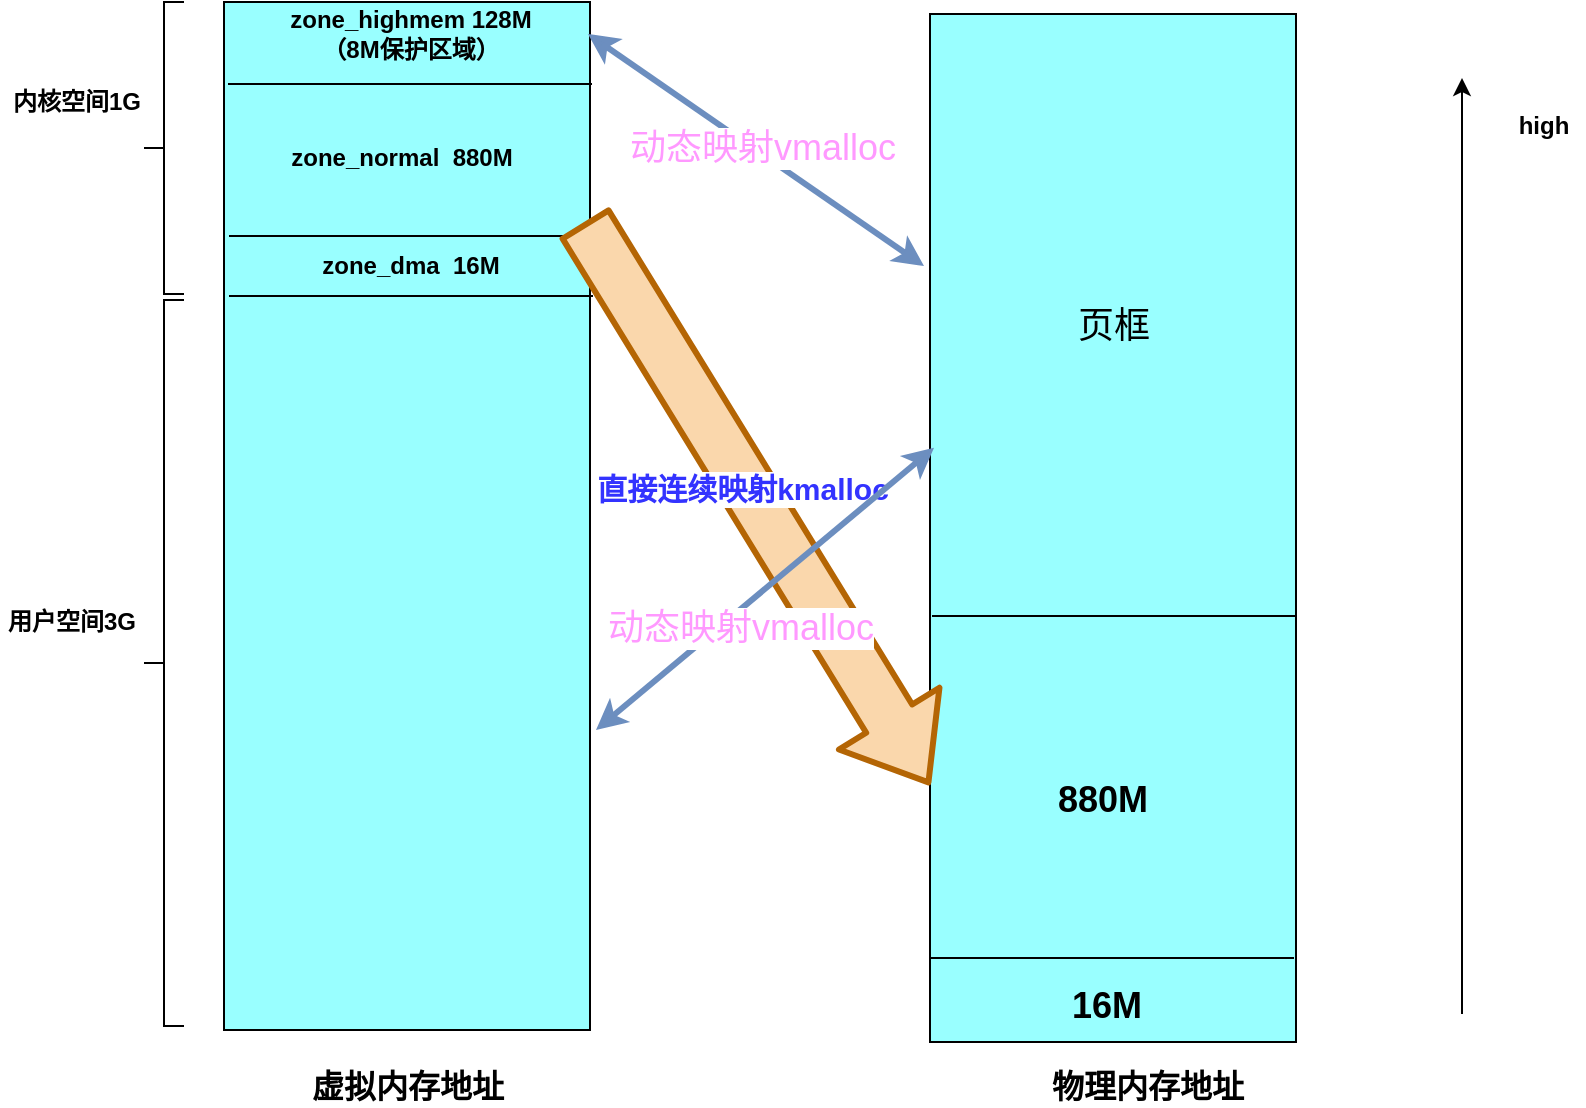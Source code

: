 <mxfile version="14.2.9" type="github">
  <diagram id="AphKpwG8qtrEwqeWzbuZ" name="Page-1">
    <mxGraphModel dx="1394" dy="774" grid="0" gridSize="10" guides="1" tooltips="1" connect="1" arrows="1" fold="1" page="1" pageScale="1" pageWidth="827" pageHeight="1169" math="0" shadow="0">
      <root>
        <mxCell id="0" />
        <mxCell id="1" parent="0" />
        <mxCell id="-WYSNxMZ_3AJKxxG_WFC-1" value="" style="whiteSpace=wrap;html=1;fillColor=#99FFFF;" vertex="1" parent="1">
          <mxGeometry x="120" y="160" width="183" height="514" as="geometry" />
        </mxCell>
        <mxCell id="-WYSNxMZ_3AJKxxG_WFC-4" value="" style="endArrow=none;html=1;" edge="1" parent="1">
          <mxGeometry width="50" height="50" relative="1" as="geometry">
            <mxPoint x="122" y="201" as="sourcePoint" />
            <mxPoint x="304" y="201" as="targetPoint" />
            <Array as="points">
              <mxPoint x="217" y="201" />
            </Array>
          </mxGeometry>
        </mxCell>
        <mxCell id="-WYSNxMZ_3AJKxxG_WFC-5" value="" style="endArrow=none;html=1;" edge="1" parent="1">
          <mxGeometry width="50" height="50" relative="1" as="geometry">
            <mxPoint x="122.5" y="277" as="sourcePoint" />
            <mxPoint x="304.5" y="277" as="targetPoint" />
            <Array as="points">
              <mxPoint x="217.5" y="277" />
            </Array>
          </mxGeometry>
        </mxCell>
        <mxCell id="-WYSNxMZ_3AJKxxG_WFC-6" value="&lt;b&gt;zone_highmem 128M&lt;br&gt;（8M保护区域）&lt;/b&gt;" style="text;html=1;strokeColor=none;fillColor=none;align=center;verticalAlign=middle;whiteSpace=wrap;" vertex="1" parent="1">
          <mxGeometry x="127" y="166" width="173" height="20" as="geometry" />
        </mxCell>
        <mxCell id="-WYSNxMZ_3AJKxxG_WFC-7" value="&lt;b&gt;zone_normal&amp;nbsp; 880M&lt;/b&gt;" style="text;html=1;strokeColor=none;fillColor=none;align=center;verticalAlign=middle;whiteSpace=wrap;" vertex="1" parent="1">
          <mxGeometry x="120" y="226" width="178" height="24" as="geometry" />
        </mxCell>
        <mxCell id="-WYSNxMZ_3AJKxxG_WFC-8" value="" style="endArrow=none;html=1;" edge="1" parent="1">
          <mxGeometry width="50" height="50" relative="1" as="geometry">
            <mxPoint x="122.5" y="307" as="sourcePoint" />
            <mxPoint x="304.5" y="307" as="targetPoint" />
            <Array as="points">
              <mxPoint x="217.5" y="307" />
            </Array>
          </mxGeometry>
        </mxCell>
        <mxCell id="-WYSNxMZ_3AJKxxG_WFC-9" value="zone_dma&amp;nbsp; 16M" style="text;html=1;strokeColor=none;fillColor=none;align=center;verticalAlign=middle;whiteSpace=wrap;fontStyle=1" vertex="1" parent="1">
          <mxGeometry x="152" y="282" width="123" height="20" as="geometry" />
        </mxCell>
        <mxCell id="-WYSNxMZ_3AJKxxG_WFC-15" value="" style="shape=curlyBracket;whiteSpace=wrap;html=1;fillColor=#99FFFF;" vertex="1" parent="1">
          <mxGeometry x="80" y="160" width="20" height="146" as="geometry" />
        </mxCell>
        <mxCell id="-WYSNxMZ_3AJKxxG_WFC-16" value="&lt;b&gt;内核空间1G&lt;/b&gt;" style="text;html=1;strokeColor=none;fillColor=none;align=center;verticalAlign=middle;whiteSpace=wrap;" vertex="1" parent="1">
          <mxGeometry x="8" y="198" width="77" height="24" as="geometry" />
        </mxCell>
        <mxCell id="-WYSNxMZ_3AJKxxG_WFC-17" value="" style="endArrow=classic;html=1;" edge="1" parent="1">
          <mxGeometry width="50" height="50" relative="1" as="geometry">
            <mxPoint x="739" y="666" as="sourcePoint" />
            <mxPoint x="739" y="198" as="targetPoint" />
          </mxGeometry>
        </mxCell>
        <mxCell id="-WYSNxMZ_3AJKxxG_WFC-18" value="" style="shape=curlyBracket;whiteSpace=wrap;html=1;fillColor=#99FFFF;" vertex="1" parent="1">
          <mxGeometry x="80" y="309" width="20" height="363" as="geometry" />
        </mxCell>
        <mxCell id="-WYSNxMZ_3AJKxxG_WFC-19" value="&lt;b&gt;用户空间3G&lt;/b&gt;" style="text;html=1;strokeColor=none;fillColor=none;align=center;verticalAlign=middle;whiteSpace=wrap;" vertex="1" parent="1">
          <mxGeometry x="8" y="459.5" width="72" height="20" as="geometry" />
        </mxCell>
        <mxCell id="-WYSNxMZ_3AJKxxG_WFC-20" value="&lt;b&gt;high&lt;/b&gt;" style="text;html=1;strokeColor=none;fillColor=none;align=center;verticalAlign=middle;whiteSpace=wrap;" vertex="1" parent="1">
          <mxGeometry x="760" y="212" width="40" height="20" as="geometry" />
        </mxCell>
        <mxCell id="-WYSNxMZ_3AJKxxG_WFC-21" value="" style="whiteSpace=wrap;html=1;fillColor=#99FFFF;" vertex="1" parent="1">
          <mxGeometry x="473" y="166" width="183" height="514" as="geometry" />
        </mxCell>
        <mxCell id="-WYSNxMZ_3AJKxxG_WFC-23" value="" style="endArrow=none;html=1;" edge="1" parent="1">
          <mxGeometry width="50" height="50" relative="1" as="geometry">
            <mxPoint x="473" y="638" as="sourcePoint" />
            <mxPoint x="655" y="638" as="targetPoint" />
            <Array as="points">
              <mxPoint x="568" y="638" />
            </Array>
          </mxGeometry>
        </mxCell>
        <mxCell id="-WYSNxMZ_3AJKxxG_WFC-26" value="" style="endArrow=none;html=1;" edge="1" parent="1">
          <mxGeometry width="50" height="50" relative="1" as="geometry">
            <mxPoint x="474" y="467" as="sourcePoint" />
            <mxPoint x="656" y="467" as="targetPoint" />
            <Array as="points" />
          </mxGeometry>
        </mxCell>
        <mxCell id="-WYSNxMZ_3AJKxxG_WFC-28" value="&lt;b&gt;&lt;font style=&quot;font-size: 18px&quot;&gt;16M&lt;/font&gt;&lt;/b&gt;" style="text;html=1;strokeColor=none;fillColor=none;align=center;verticalAlign=middle;whiteSpace=wrap;" vertex="1" parent="1">
          <mxGeometry x="536" y="650" width="51" height="24" as="geometry" />
        </mxCell>
        <mxCell id="-WYSNxMZ_3AJKxxG_WFC-29" value="&lt;b&gt;&lt;font style=&quot;font-size: 18px&quot;&gt;880M&lt;/font&gt;&lt;/b&gt;" style="text;html=1;strokeColor=none;fillColor=none;align=center;verticalAlign=middle;whiteSpace=wrap;" vertex="1" parent="1">
          <mxGeometry x="513" y="533" width="93" height="52" as="geometry" />
        </mxCell>
        <mxCell id="-WYSNxMZ_3AJKxxG_WFC-33" value="" style="shape=flexArrow;endArrow=classic;html=1;fontSize=12;verticalAlign=middle;endWidth=29;strokeWidth=3;endSize=11.49;shadow=0;strokeColor=#b46504;fillColor=#fad7ac;width=25;entryX=0;entryY=0.75;entryDx=0;entryDy=0;" edge="1" parent="1" target="-WYSNxMZ_3AJKxxG_WFC-21">
          <mxGeometry width="50" height="50" relative="1" as="geometry">
            <mxPoint x="300" y="270" as="sourcePoint" />
            <mxPoint x="494" y="615" as="targetPoint" />
            <Array as="points" />
          </mxGeometry>
        </mxCell>
        <mxCell id="-WYSNxMZ_3AJKxxG_WFC-34" value="&lt;b&gt;&lt;font style=&quot;font-size: 15px&quot; color=&quot;#3333ff&quot;&gt;直接连续映射kmalloc&lt;/font&gt;&lt;/b&gt;" style="edgeLabel;html=1;align=center;verticalAlign=middle;resizable=0;points=[];fontSize=12;" vertex="1" connectable="0" parent="-WYSNxMZ_3AJKxxG_WFC-33">
          <mxGeometry x="-0.066" y="-2" relative="1" as="geometry">
            <mxPoint as="offset" />
          </mxGeometry>
        </mxCell>
        <mxCell id="-WYSNxMZ_3AJKxxG_WFC-35" value="" style="endArrow=classic;startArrow=classic;html=1;shadow=0;strokeColor=#6C8EBF;strokeWidth=3;fillColor=#ffffff;fontSize=12;exitX=1;exitY=0.5;exitDx=0;exitDy=0;" edge="1" parent="1">
          <mxGeometry width="50" height="50" relative="1" as="geometry">
            <mxPoint x="302" y="176" as="sourcePoint" />
            <mxPoint x="470" y="292" as="targetPoint" />
          </mxGeometry>
        </mxCell>
        <mxCell id="-WYSNxMZ_3AJKxxG_WFC-37" value="" style="endArrow=classic;startArrow=classic;html=1;shadow=0;strokeColor=#6C8EBF;strokeWidth=3;fillColor=#ffffff;fontSize=12;entryX=0.011;entryY=0.422;entryDx=0;entryDy=0;entryPerimeter=0;sketch=0;exitX=0.011;exitY=0.422;exitDx=0;exitDy=0;exitPerimeter=0;" edge="1" parent="1" source="-WYSNxMZ_3AJKxxG_WFC-21">
          <mxGeometry width="50" height="50" relative="1" as="geometry">
            <mxPoint x="467" y="384" as="sourcePoint" />
            <mxPoint x="306" y="524" as="targetPoint" />
          </mxGeometry>
        </mxCell>
        <mxCell id="-WYSNxMZ_3AJKxxG_WFC-39" value="&lt;font style=&quot;font-size: 18px&quot; color=&quot;#ff99ff&quot;&gt;动态映射vmalloc&lt;/font&gt;" style="edgeLabel;html=1;align=center;verticalAlign=middle;resizable=0;points=[];" vertex="1" connectable="0" parent="-WYSNxMZ_3AJKxxG_WFC-37">
          <mxGeometry x="-0.139" y="-4" relative="1" as="geometry">
            <mxPoint x="-10.52" y="-207.72" as="offset" />
          </mxGeometry>
        </mxCell>
        <mxCell id="-WYSNxMZ_3AJKxxG_WFC-40" value="&lt;font style=&quot;font-size: 18px&quot; color=&quot;#ff99ff&quot;&gt;动态映射vmalloc&lt;/font&gt;" style="edgeLabel;html=1;align=center;verticalAlign=middle;resizable=0;points=[];" vertex="1" connectable="0" parent="1">
          <mxGeometry x="378.002" y="473.0" as="geometry" />
        </mxCell>
        <mxCell id="-WYSNxMZ_3AJKxxG_WFC-43" value="&lt;b&gt;&lt;font style=&quot;font-size: 16px&quot;&gt;物理内存地址&lt;/font&gt;&lt;/b&gt;" style="text;html=1;strokeColor=none;fillColor=none;align=center;verticalAlign=middle;whiteSpace=wrap;rounded=0;" vertex="1" parent="1">
          <mxGeometry x="526" y="692" width="112" height="20" as="geometry" />
        </mxCell>
        <mxCell id="-WYSNxMZ_3AJKxxG_WFC-44" value="&lt;b&gt;&lt;font style=&quot;font-size: 16px&quot;&gt;虚拟内存地址&lt;/font&gt;&lt;/b&gt;" style="text;html=1;strokeColor=none;fillColor=none;align=center;verticalAlign=middle;whiteSpace=wrap;rounded=0;" vertex="1" parent="1">
          <mxGeometry x="155.5" y="692" width="112" height="20" as="geometry" />
        </mxCell>
        <mxCell id="-WYSNxMZ_3AJKxxG_WFC-45" value="&lt;font style=&quot;font-size: 18px&quot;&gt;&lt;font style=&quot;font-size: 18px&quot;&gt;页&lt;/font&gt;框&lt;/font&gt;" style="text;html=1;strokeColor=none;fillColor=none;align=center;verticalAlign=middle;whiteSpace=wrap;rounded=0;" vertex="1" parent="1">
          <mxGeometry x="545" y="312" width="40" height="20" as="geometry" />
        </mxCell>
      </root>
    </mxGraphModel>
  </diagram>
</mxfile>
